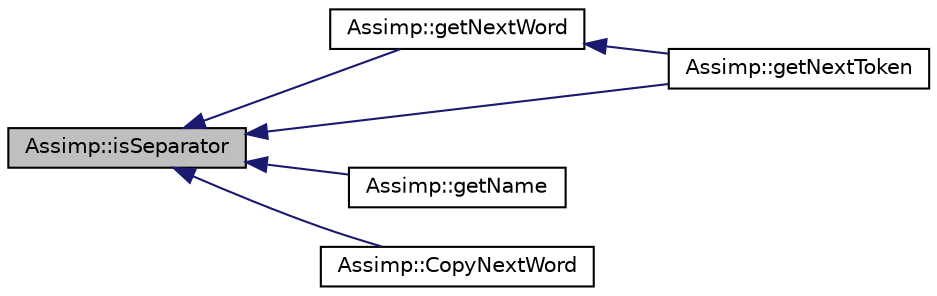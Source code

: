digraph "Assimp::isSeparator"
{
  edge [fontname="Helvetica",fontsize="10",labelfontname="Helvetica",labelfontsize="10"];
  node [fontname="Helvetica",fontsize="10",shape=record];
  rankdir="LR";
  Node1 [label="Assimp::isSeparator",height=0.2,width=0.4,color="black", fillcolor="grey75", style="filled", fontcolor="black"];
  Node1 -> Node2 [dir="back",color="midnightblue",fontsize="10",style="solid",fontname="Helvetica"];
  Node2 [label="Assimp::getNextWord",height=0.2,width=0.4,color="black", fillcolor="white", style="filled",URL="$namespace_assimp.html#a136ee23a615c5889f37d4e22ec7a343a",tooltip="Returns next word separated by a space. "];
  Node2 -> Node3 [dir="back",color="midnightblue",fontsize="10",style="solid",fontname="Helvetica"];
  Node3 [label="Assimp::getNextToken",height=0.2,width=0.4,color="black", fillcolor="white", style="filled",URL="$namespace_assimp.html#ada8c8de6132e8d219622b325f3109607",tooltip="Returns pointer a next token. "];
  Node1 -> Node3 [dir="back",color="midnightblue",fontsize="10",style="solid",fontname="Helvetica"];
  Node1 -> Node4 [dir="back",color="midnightblue",fontsize="10",style="solid",fontname="Helvetica"];
  Node4 [label="Assimp::getName",height=0.2,width=0.4,color="black", fillcolor="white", style="filled",URL="$namespace_assimp.html#a0f8daeb06b4e861a2152c33413e6eae1",tooltip="Get a name from the current line. Preserve space in the middle, but trim it at the end..."];
  Node1 -> Node5 [dir="back",color="midnightblue",fontsize="10",style="solid",fontname="Helvetica"];
  Node5 [label="Assimp::CopyNextWord",height=0.2,width=0.4,color="black", fillcolor="white", style="filled",URL="$namespace_assimp.html#a9fa5e810cd3a03f8f0b9b232a9c2adb9",tooltip="Get next word from given line. "];
}
